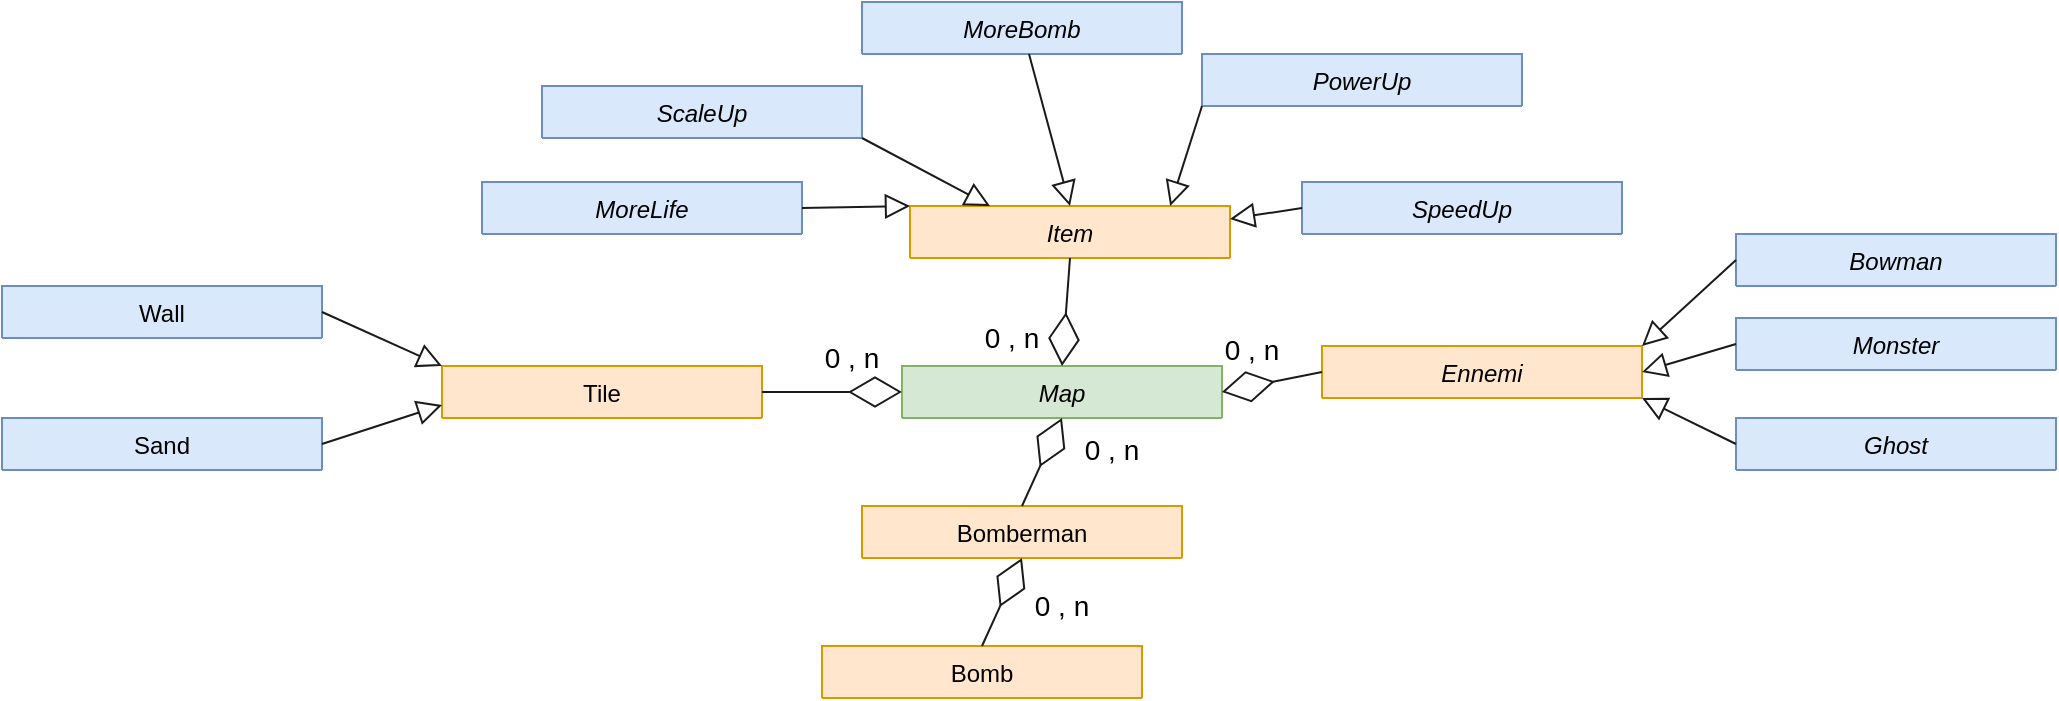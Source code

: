 <mxfile version="16.5.1" type="device"><diagram id="C5RBs43oDa-KdzZeNtuy" name="Page-1"><mxGraphModel dx="1609" dy="1708" grid="1" gridSize="10" guides="1" tooltips="1" connect="1" arrows="1" fold="1" page="1" pageScale="1" pageWidth="827" pageHeight="1169" math="0" shadow="0"><root><mxCell id="WIyWlLk6GJQsqaUBKTNV-0"/><mxCell id="WIyWlLk6GJQsqaUBKTNV-1" parent="WIyWlLk6GJQsqaUBKTNV-0"/><mxCell id="zkfFHV4jXpPFQw0GAbJ--0" value="Map" style="swimlane;fontStyle=2;align=center;verticalAlign=top;childLayout=stackLayout;horizontal=1;startSize=26;horizontalStack=0;resizeParent=1;resizeLast=0;collapsible=1;marginBottom=0;rounded=0;shadow=0;strokeWidth=1;fillColor=#d5e8d4;strokeColor=#82b366;" parent="WIyWlLk6GJQsqaUBKTNV-1" vertex="1" collapsed="1"><mxGeometry x="410" y="130" width="160" height="26" as="geometry"><mxRectangle x="190" y="70" width="160" height="186" as="alternateBounds"/></mxGeometry></mxCell><mxCell id="zkfFHV4jXpPFQw0GAbJ--1" value="- nbColonne : Entier" style="text;align=left;verticalAlign=top;spacingLeft=4;spacingRight=4;overflow=hidden;rotatable=0;points=[[0,0.5],[1,0.5]];portConstraint=eastwest;" parent="zkfFHV4jXpPFQw0GAbJ--0" vertex="1"><mxGeometry y="26" width="160" height="26" as="geometry"/></mxCell><mxCell id="zkfFHV4jXpPFQw0GAbJ--2" value="- nbLigne : Entier&#10;&#10;- objectif : Tuile " style="text;align=left;verticalAlign=top;spacingLeft=4;spacingRight=4;overflow=hidden;rotatable=0;points=[[0,0.5],[1,0.5]];portConstraint=eastwest;rounded=0;shadow=0;html=0;" parent="zkfFHV4jXpPFQw0GAbJ--0" vertex="1"><mxGeometry y="52" width="160" height="58" as="geometry"/></mxCell><mxCell id="zkfFHV4jXpPFQw0GAbJ--4" value="" style="line;html=1;strokeWidth=1;align=left;verticalAlign=middle;spacingTop=-1;spacingLeft=3;spacingRight=3;rotatable=0;labelPosition=right;points=[];portConstraint=eastwest;" parent="zkfFHV4jXpPFQw0GAbJ--0" vertex="1"><mxGeometry y="110" width="160" height="8" as="geometry"/></mxCell><mxCell id="zkfFHV4jXpPFQw0GAbJ--5" value="+afficher(Map) : -&#10;&#10;" style="text;align=left;verticalAlign=top;spacingLeft=4;spacingRight=4;overflow=hidden;rotatable=0;points=[[0,0.5],[1,0.5]];portConstraint=eastwest;" parent="zkfFHV4jXpPFQw0GAbJ--0" vertex="1"><mxGeometry y="118" width="160" height="58" as="geometry"/></mxCell><mxCell id="zkfFHV4jXpPFQw0GAbJ--6" value="Tile" style="swimlane;fontStyle=0;align=center;verticalAlign=top;childLayout=stackLayout;horizontal=1;startSize=26;horizontalStack=0;resizeParent=1;resizeLast=0;collapsible=1;marginBottom=0;rounded=0;shadow=0;strokeWidth=1;fillColor=#ffe6cc;strokeColor=#d79b00;" parent="WIyWlLk6GJQsqaUBKTNV-1" vertex="1" collapsed="1"><mxGeometry x="180" y="130" width="160" height="26" as="geometry"><mxRectangle x="-10" y="166" width="160" height="120" as="alternateBounds"/></mxGeometry></mxCell><mxCell id="zkfFHV4jXpPFQw0GAbJ--7" value="- x : Entier" style="text;align=left;verticalAlign=top;spacingLeft=4;spacingRight=4;overflow=hidden;rotatable=0;points=[[0,0.5],[1,0.5]];portConstraint=eastwest;" parent="zkfFHV4jXpPFQw0GAbJ--6" vertex="1"><mxGeometry y="26" width="160" height="26" as="geometry"/></mxCell><mxCell id="zkfFHV4jXpPFQw0GAbJ--8" value="- y : Entier" style="text;align=left;verticalAlign=top;spacingLeft=4;spacingRight=4;overflow=hidden;rotatable=0;points=[[0,0.5],[1,0.5]];portConstraint=eastwest;rounded=0;shadow=0;html=0;" parent="zkfFHV4jXpPFQw0GAbJ--6" vertex="1"><mxGeometry y="52" width="160" height="26" as="geometry"/></mxCell><mxCell id="zkfFHV4jXpPFQw0GAbJ--9" value="" style="line;html=1;strokeWidth=1;align=left;verticalAlign=middle;spacingTop=-1;spacingLeft=3;spacingRight=3;rotatable=0;labelPosition=right;points=[];portConstraint=eastwest;" parent="zkfFHV4jXpPFQw0GAbJ--6" vertex="1"><mxGeometry y="78" width="160" height="8" as="geometry"/></mxCell><mxCell id="zkfFHV4jXpPFQw0GAbJ--10" value="+ afficher(Tuile) : -" style="text;align=left;verticalAlign=top;spacingLeft=4;spacingRight=4;overflow=hidden;rotatable=0;points=[[0,0.5],[1,0.5]];portConstraint=eastwest;fontStyle=0" parent="zkfFHV4jXpPFQw0GAbJ--6" vertex="1"><mxGeometry y="86" width="160" height="26" as="geometry"/></mxCell><mxCell id="NHbOJ3WCPPCF2CSGAgJi-5" value="Wall" style="swimlane;fontStyle=0;align=center;verticalAlign=top;childLayout=stackLayout;horizontal=1;startSize=26;horizontalStack=0;resizeParent=1;resizeLast=0;collapsible=1;marginBottom=0;rounded=0;shadow=0;strokeWidth=1;fillColor=#dae8fc;strokeColor=#6c8ebf;" parent="WIyWlLk6GJQsqaUBKTNV-1" vertex="1" collapsed="1"><mxGeometry x="-40" y="90" width="160" height="26" as="geometry"><mxRectangle x="-80" y="90" width="160" height="120" as="alternateBounds"/></mxGeometry></mxCell><mxCell id="NHbOJ3WCPPCF2CSGAgJi-6" value="- x : Entier" style="text;align=left;verticalAlign=top;spacingLeft=4;spacingRight=4;overflow=hidden;rotatable=0;points=[[0,0.5],[1,0.5]];portConstraint=eastwest;" parent="NHbOJ3WCPPCF2CSGAgJi-5" vertex="1"><mxGeometry y="26" width="160" height="26" as="geometry"/></mxCell><mxCell id="NHbOJ3WCPPCF2CSGAgJi-7" value="- y : Entier" style="text;align=left;verticalAlign=top;spacingLeft=4;spacingRight=4;overflow=hidden;rotatable=0;points=[[0,0.5],[1,0.5]];portConstraint=eastwest;rounded=0;shadow=0;html=0;" parent="NHbOJ3WCPPCF2CSGAgJi-5" vertex="1"><mxGeometry y="52" width="160" height="26" as="geometry"/></mxCell><mxCell id="NHbOJ3WCPPCF2CSGAgJi-8" value="" style="line;html=1;strokeWidth=1;align=left;verticalAlign=middle;spacingTop=-1;spacingLeft=3;spacingRight=3;rotatable=0;labelPosition=right;points=[];portConstraint=eastwest;" parent="NHbOJ3WCPPCF2CSGAgJi-5" vertex="1"><mxGeometry y="78" width="160" height="8" as="geometry"/></mxCell><mxCell id="NHbOJ3WCPPCF2CSGAgJi-9" value="+ afficher(Tuile) : -" style="text;align=left;verticalAlign=top;spacingLeft=4;spacingRight=4;overflow=hidden;rotatable=0;points=[[0,0.5],[1,0.5]];portConstraint=eastwest;fontStyle=0" parent="NHbOJ3WCPPCF2CSGAgJi-5" vertex="1"><mxGeometry y="86" width="160" height="26" as="geometry"/></mxCell><mxCell id="NHbOJ3WCPPCF2CSGAgJi-10" value="Bomberman" style="swimlane;fontStyle=0;align=center;verticalAlign=top;childLayout=stackLayout;horizontal=1;startSize=26;horizontalStack=0;resizeParent=1;resizeLast=0;collapsible=1;marginBottom=0;rounded=0;shadow=0;strokeWidth=1;fillColor=#ffe6cc;strokeColor=#d79b00;" parent="WIyWlLk6GJQsqaUBKTNV-1" vertex="1" collapsed="1"><mxGeometry x="390" y="200" width="160" height="26" as="geometry"><mxRectangle x="240" y="360" width="160" height="310" as="alternateBounds"/></mxGeometry></mxCell><mxCell id="NHbOJ3WCPPCF2CSGAgJi-11" value="- PointDeVie : Entier" style="text;align=left;verticalAlign=top;spacingLeft=4;spacingRight=4;overflow=hidden;rotatable=0;points=[[0,0.5],[1,0.5]];portConstraint=eastwest;" parent="NHbOJ3WCPPCF2CSGAgJi-10" vertex="1"><mxGeometry y="26" width="160" height="26" as="geometry"/></mxCell><mxCell id="NHbOJ3WCPPCF2CSGAgJi-12" value="- NbBombe : Entier&#10;&#10;- Vitesse : Entier&#10;&#10;- Position : Position" style="text;align=left;verticalAlign=top;spacingLeft=4;spacingRight=4;overflow=hidden;rotatable=0;points=[[0,0.5],[1,0.5]];portConstraint=eastwest;rounded=0;shadow=0;html=0;" parent="NHbOJ3WCPPCF2CSGAgJi-10" vertex="1"><mxGeometry y="52" width="160" height="158" as="geometry"/></mxCell><mxCell id="NHbOJ3WCPPCF2CSGAgJi-13" value="" style="line;html=1;strokeWidth=1;align=left;verticalAlign=middle;spacingTop=-1;spacingLeft=3;spacingRight=3;rotatable=0;labelPosition=right;points=[];portConstraint=eastwest;" parent="NHbOJ3WCPPCF2CSGAgJi-10" vertex="1"><mxGeometry y="210" width="160" height="8" as="geometry"/></mxCell><mxCell id="NHbOJ3WCPPCF2CSGAgJi-14" value="+ deplacer() : -&#10;&#10;+ poserBombe(Bomb) : -&#10;&#10;+ afficher() : -&#10; " style="text;align=left;verticalAlign=top;spacingLeft=4;spacingRight=4;overflow=hidden;rotatable=0;points=[[0,0.5],[1,0.5]];portConstraint=eastwest;fontStyle=0" parent="NHbOJ3WCPPCF2CSGAgJi-10" vertex="1"><mxGeometry y="218" width="160" height="92" as="geometry"/></mxCell><mxCell id="NHbOJ3WCPPCF2CSGAgJi-15" value="Bomb" style="swimlane;fontStyle=0;align=center;verticalAlign=top;childLayout=stackLayout;horizontal=1;startSize=26;horizontalStack=0;resizeParent=1;resizeLast=0;collapsible=1;marginBottom=0;rounded=0;shadow=0;strokeWidth=1;fillColor=#ffe6cc;strokeColor=#d79b00;" parent="WIyWlLk6GJQsqaUBKTNV-1" vertex="1" collapsed="1"><mxGeometry x="370" y="270" width="160" height="26" as="geometry"><mxRectangle x="450" y="375" width="160" height="210" as="alternateBounds"/></mxGeometry></mxCell><mxCell id="NHbOJ3WCPPCF2CSGAgJi-16" value="- Puissance : Entier" style="text;align=left;verticalAlign=top;spacingLeft=4;spacingRight=4;overflow=hidden;rotatable=0;points=[[0,0.5],[1,0.5]];portConstraint=eastwest;" parent="NHbOJ3WCPPCF2CSGAgJi-15" vertex="1"><mxGeometry y="26" width="160" height="26" as="geometry"/></mxCell><mxCell id="NHbOJ3WCPPCF2CSGAgJi-17" value="- Portee : Entier&#10;&#10;" style="text;align=left;verticalAlign=top;spacingLeft=4;spacingRight=4;overflow=hidden;rotatable=0;points=[[0,0.5],[1,0.5]];portConstraint=eastwest;rounded=0;shadow=0;html=0;" parent="NHbOJ3WCPPCF2CSGAgJi-15" vertex="1"><mxGeometry y="52" width="160" height="38" as="geometry"/></mxCell><mxCell id="NHbOJ3WCPPCF2CSGAgJi-18" value="" style="line;html=1;strokeWidth=1;align=left;verticalAlign=middle;spacingTop=-1;spacingLeft=3;spacingRight=3;rotatable=0;labelPosition=right;points=[];portConstraint=eastwest;" parent="NHbOJ3WCPPCF2CSGAgJi-15" vertex="1"><mxGeometry y="90" width="160" height="8" as="geometry"/></mxCell><mxCell id="NHbOJ3WCPPCF2CSGAgJi-19" value="+ deplacer() : -&#10;&#10;+ poserBombe(Bomb) : -&#10;&#10;+ afficher() : -&#10; " style="text;align=left;verticalAlign=top;spacingLeft=4;spacingRight=4;overflow=hidden;rotatable=0;points=[[0,0.5],[1,0.5]];portConstraint=eastwest;fontStyle=0" parent="NHbOJ3WCPPCF2CSGAgJi-15" vertex="1"><mxGeometry y="98" width="160" height="92" as="geometry"/></mxCell><mxCell id="KACRvZ7iOCRX0I3Hwts3-0" value="Monster" style="swimlane;fontStyle=2;align=center;verticalAlign=top;childLayout=stackLayout;horizontal=1;startSize=26;horizontalStack=0;resizeParent=1;resizeLast=0;collapsible=1;marginBottom=0;rounded=0;shadow=0;strokeWidth=1;fillColor=#dae8fc;strokeColor=#6c8ebf;" parent="WIyWlLk6GJQsqaUBKTNV-1" vertex="1" collapsed="1"><mxGeometry x="827" y="106" width="160" height="26" as="geometry"><mxRectangle x="980" y="90" width="160" height="186" as="alternateBounds"/></mxGeometry></mxCell><mxCell id="KACRvZ7iOCRX0I3Hwts3-1" value="- nbvie : Entier" style="text;align=left;verticalAlign=top;spacingLeft=4;spacingRight=4;overflow=hidden;rotatable=0;points=[[0,0.5],[1,0.5]];portConstraint=eastwest;" parent="KACRvZ7iOCRX0I3Hwts3-0" vertex="1"><mxGeometry y="26" width="160" height="26" as="geometry"/></mxCell><mxCell id="KACRvZ7iOCRX0I3Hwts3-2" value="- nbLigne : Entier&#10;&#10;- objectif : Tuile " style="text;align=left;verticalAlign=top;spacingLeft=4;spacingRight=4;overflow=hidden;rotatable=0;points=[[0,0.5],[1,0.5]];portConstraint=eastwest;rounded=0;shadow=0;html=0;" parent="KACRvZ7iOCRX0I3Hwts3-0" vertex="1"><mxGeometry y="52" width="160" height="58" as="geometry"/></mxCell><mxCell id="KACRvZ7iOCRX0I3Hwts3-3" value="" style="line;html=1;strokeWidth=1;align=left;verticalAlign=middle;spacingTop=-1;spacingLeft=3;spacingRight=3;rotatable=0;labelPosition=right;points=[];portConstraint=eastwest;" parent="KACRvZ7iOCRX0I3Hwts3-0" vertex="1"><mxGeometry y="110" width="160" height="8" as="geometry"/></mxCell><mxCell id="KACRvZ7iOCRX0I3Hwts3-4" value="+afficher(Monster) : -&#10;&#10;" style="text;align=left;verticalAlign=top;spacingLeft=4;spacingRight=4;overflow=hidden;rotatable=0;points=[[0,0.5],[1,0.5]];portConstraint=eastwest;" parent="KACRvZ7iOCRX0I3Hwts3-0" vertex="1"><mxGeometry y="118" width="160" height="58" as="geometry"/></mxCell><mxCell id="KACRvZ7iOCRX0I3Hwts3-5" value="Bowman" style="swimlane;fontStyle=2;align=center;verticalAlign=top;childLayout=stackLayout;horizontal=1;startSize=26;horizontalStack=0;resizeParent=1;resizeLast=0;collapsible=1;marginBottom=0;rounded=0;shadow=0;strokeWidth=1;fillColor=#dae8fc;strokeColor=#6c8ebf;" parent="WIyWlLk6GJQsqaUBKTNV-1" vertex="1" collapsed="1"><mxGeometry x="827" y="64" width="160" height="26" as="geometry"><mxRectangle x="770" y="10" width="160" height="186" as="alternateBounds"/></mxGeometry></mxCell><mxCell id="KACRvZ7iOCRX0I3Hwts3-6" value="- nbColonne : Entier" style="text;align=left;verticalAlign=top;spacingLeft=4;spacingRight=4;overflow=hidden;rotatable=0;points=[[0,0.5],[1,0.5]];portConstraint=eastwest;" parent="KACRvZ7iOCRX0I3Hwts3-5" vertex="1"><mxGeometry y="26" width="160" height="26" as="geometry"/></mxCell><mxCell id="KACRvZ7iOCRX0I3Hwts3-7" value="- nbLigne : Entier&#10;&#10;- objectif : Tuile " style="text;align=left;verticalAlign=top;spacingLeft=4;spacingRight=4;overflow=hidden;rotatable=0;points=[[0,0.5],[1,0.5]];portConstraint=eastwest;rounded=0;shadow=0;html=0;" parent="KACRvZ7iOCRX0I3Hwts3-5" vertex="1"><mxGeometry y="52" width="160" height="58" as="geometry"/></mxCell><mxCell id="KACRvZ7iOCRX0I3Hwts3-8" value="" style="line;html=1;strokeWidth=1;align=left;verticalAlign=middle;spacingTop=-1;spacingLeft=3;spacingRight=3;rotatable=0;labelPosition=right;points=[];portConstraint=eastwest;" parent="KACRvZ7iOCRX0I3Hwts3-5" vertex="1"><mxGeometry y="110" width="160" height="8" as="geometry"/></mxCell><mxCell id="KACRvZ7iOCRX0I3Hwts3-9" value="+afficher(Map) : -&#10;&#10;" style="text;align=left;verticalAlign=top;spacingLeft=4;spacingRight=4;overflow=hidden;rotatable=0;points=[[0,0.5],[1,0.5]];portConstraint=eastwest;" parent="KACRvZ7iOCRX0I3Hwts3-5" vertex="1"><mxGeometry y="118" width="160" height="58" as="geometry"/></mxCell><mxCell id="KACRvZ7iOCRX0I3Hwts3-10" value="Ghost" style="swimlane;fontStyle=2;align=center;verticalAlign=top;childLayout=stackLayout;horizontal=1;startSize=26;horizontalStack=0;resizeParent=1;resizeLast=0;collapsible=1;marginBottom=0;rounded=0;shadow=0;strokeWidth=1;fillColor=#dae8fc;strokeColor=#6c8ebf;" parent="WIyWlLk6GJQsqaUBKTNV-1" vertex="1" collapsed="1"><mxGeometry x="827" y="156" width="160" height="26" as="geometry"><mxRectangle x="770" y="270" width="160" height="186" as="alternateBounds"/></mxGeometry></mxCell><mxCell id="KACRvZ7iOCRX0I3Hwts3-11" value="- nbColonne : Entier" style="text;align=left;verticalAlign=top;spacingLeft=4;spacingRight=4;overflow=hidden;rotatable=0;points=[[0,0.5],[1,0.5]];portConstraint=eastwest;" parent="KACRvZ7iOCRX0I3Hwts3-10" vertex="1"><mxGeometry y="26" width="160" height="26" as="geometry"/></mxCell><mxCell id="KACRvZ7iOCRX0I3Hwts3-12" value="- nbLigne : Entier&#10;&#10;- objectif : Tuile " style="text;align=left;verticalAlign=top;spacingLeft=4;spacingRight=4;overflow=hidden;rotatable=0;points=[[0,0.5],[1,0.5]];portConstraint=eastwest;rounded=0;shadow=0;html=0;" parent="KACRvZ7iOCRX0I3Hwts3-10" vertex="1"><mxGeometry y="52" width="160" height="58" as="geometry"/></mxCell><mxCell id="KACRvZ7iOCRX0I3Hwts3-13" value="" style="line;html=1;strokeWidth=1;align=left;verticalAlign=middle;spacingTop=-1;spacingLeft=3;spacingRight=3;rotatable=0;labelPosition=right;points=[];portConstraint=eastwest;" parent="KACRvZ7iOCRX0I3Hwts3-10" vertex="1"><mxGeometry y="110" width="160" height="8" as="geometry"/></mxCell><mxCell id="KACRvZ7iOCRX0I3Hwts3-14" value="+afficher(Map) : -&#10;&#10;" style="text;align=left;verticalAlign=top;spacingLeft=4;spacingRight=4;overflow=hidden;rotatable=0;points=[[0,0.5],[1,0.5]];portConstraint=eastwest;" parent="KACRvZ7iOCRX0I3Hwts3-10" vertex="1"><mxGeometry y="118" width="160" height="58" as="geometry"/></mxCell><mxCell id="KACRvZ7iOCRX0I3Hwts3-15" value="Ennemi" style="swimlane;fontStyle=2;align=center;verticalAlign=top;childLayout=stackLayout;horizontal=1;startSize=26;horizontalStack=0;resizeParent=1;resizeLast=0;collapsible=1;marginBottom=0;rounded=0;shadow=0;strokeWidth=1;fillColor=#ffe6cc;strokeColor=#d79b00;" parent="WIyWlLk6GJQsqaUBKTNV-1" vertex="1" collapsed="1"><mxGeometry x="620" y="120" width="160" height="26" as="geometry"><mxRectangle x="630" y="204" width="160" height="186" as="alternateBounds"/></mxGeometry></mxCell><mxCell id="KACRvZ7iOCRX0I3Hwts3-16" value="- nbColonne : Entier" style="text;align=left;verticalAlign=top;spacingLeft=4;spacingRight=4;overflow=hidden;rotatable=0;points=[[0,0.5],[1,0.5]];portConstraint=eastwest;" parent="KACRvZ7iOCRX0I3Hwts3-15" vertex="1"><mxGeometry y="26" width="160" height="26" as="geometry"/></mxCell><mxCell id="KACRvZ7iOCRX0I3Hwts3-17" value="- nbLigne : Entier&#10;&#10;- objectif : Tuile " style="text;align=left;verticalAlign=top;spacingLeft=4;spacingRight=4;overflow=hidden;rotatable=0;points=[[0,0.5],[1,0.5]];portConstraint=eastwest;rounded=0;shadow=0;html=0;" parent="KACRvZ7iOCRX0I3Hwts3-15" vertex="1"><mxGeometry y="52" width="160" height="58" as="geometry"/></mxCell><mxCell id="KACRvZ7iOCRX0I3Hwts3-18" value="" style="line;html=1;strokeWidth=1;align=left;verticalAlign=middle;spacingTop=-1;spacingLeft=3;spacingRight=3;rotatable=0;labelPosition=right;points=[];portConstraint=eastwest;" parent="KACRvZ7iOCRX0I3Hwts3-15" vertex="1"><mxGeometry y="110" width="160" height="8" as="geometry"/></mxCell><mxCell id="KACRvZ7iOCRX0I3Hwts3-19" value="+afficher(Map) : -&#10;&#10;" style="text;align=left;verticalAlign=top;spacingLeft=4;spacingRight=4;overflow=hidden;rotatable=0;points=[[0,0.5],[1,0.5]];portConstraint=eastwest;" parent="KACRvZ7iOCRX0I3Hwts3-15" vertex="1"><mxGeometry y="118" width="160" height="58" as="geometry"/></mxCell><mxCell id="KACRvZ7iOCRX0I3Hwts3-20" value="" style="html=1;verticalAlign=bottom;labelBackgroundColor=none;endArrow=block;endFill=0;rounded=0;exitX=0;exitY=0.5;exitDx=0;exitDy=0;strokeColor=#1A1A1A;entryX=1;entryY=0;entryDx=0;entryDy=0;endSize=10;" parent="WIyWlLk6GJQsqaUBKTNV-1" source="KACRvZ7iOCRX0I3Hwts3-5" target="KACRvZ7iOCRX0I3Hwts3-15" edge="1"><mxGeometry width="160" relative="1" as="geometry"><mxPoint x="580" y="280" as="sourcePoint"/><mxPoint x="740" y="190" as="targetPoint"/></mxGeometry></mxCell><mxCell id="KACRvZ7iOCRX0I3Hwts3-21" value="" style="html=1;verticalAlign=bottom;labelBackgroundColor=none;endArrow=block;endFill=0;rounded=0;exitX=0;exitY=0.5;exitDx=0;exitDy=0;entryX=1;entryY=1;entryDx=0;entryDy=0;strokeColor=#1A1A1A;endSize=10;" parent="WIyWlLk6GJQsqaUBKTNV-1" source="KACRvZ7iOCRX0I3Hwts3-10" target="KACRvZ7iOCRX0I3Hwts3-15" edge="1"><mxGeometry width="160" relative="1" as="geometry"><mxPoint x="790" y="286" as="sourcePoint"/><mxPoint x="700" y="346" as="targetPoint"/></mxGeometry></mxCell><mxCell id="KACRvZ7iOCRX0I3Hwts3-22" value="" style="html=1;verticalAlign=bottom;labelBackgroundColor=none;endArrow=block;endFill=0;rounded=0;exitX=0;exitY=0.5;exitDx=0;exitDy=0;strokeColor=#1A1A1A;entryX=1;entryY=0.5;entryDx=0;entryDy=0;endSize=10;" parent="WIyWlLk6GJQsqaUBKTNV-1" source="KACRvZ7iOCRX0I3Hwts3-0" target="KACRvZ7iOCRX0I3Hwts3-15" edge="1"><mxGeometry width="160" relative="1" as="geometry"><mxPoint x="850" y="163" as="sourcePoint"/><mxPoint x="740" y="203" as="targetPoint"/></mxGeometry></mxCell><mxCell id="KACRvZ7iOCRX0I3Hwts3-24" value="" style="html=1;verticalAlign=bottom;labelBackgroundColor=none;endArrow=block;endFill=0;rounded=0;exitX=1;exitY=0.5;exitDx=0;exitDy=0;entryX=0;entryY=0;entryDx=0;entryDy=0;strokeColor=#1A1A1A;endSize=10;startSize=11;" parent="WIyWlLk6GJQsqaUBKTNV-1" source="NHbOJ3WCPPCF2CSGAgJi-5" target="zkfFHV4jXpPFQw0GAbJ--6" edge="1"><mxGeometry width="160" relative="1" as="geometry"><mxPoint x="165" y="209" as="sourcePoint"/><mxPoint x="75" y="269" as="targetPoint"/></mxGeometry></mxCell><mxCell id="KACRvZ7iOCRX0I3Hwts3-25" value="" style="endArrow=diamondThin;endFill=0;endSize=24;html=1;rounded=0;strokeColor=#1A1A1A;exitX=1;exitY=0.5;exitDx=0;exitDy=0;entryX=0;entryY=0.5;entryDx=0;entryDy=0;" parent="WIyWlLk6GJQsqaUBKTNV-1" source="zkfFHV4jXpPFQw0GAbJ--6" target="zkfFHV4jXpPFQw0GAbJ--0" edge="1"><mxGeometry width="160" relative="1" as="geometry"><mxPoint x="30" y="240" as="sourcePoint"/><mxPoint x="160" y="240" as="targetPoint"/></mxGeometry></mxCell><mxCell id="KACRvZ7iOCRX0I3Hwts3-26" value="ScaleUp" style="swimlane;fontStyle=2;align=center;verticalAlign=top;childLayout=stackLayout;horizontal=1;startSize=26;horizontalStack=0;resizeParent=1;resizeLast=0;collapsible=1;marginBottom=0;rounded=0;shadow=0;strokeWidth=1;fillColor=#dae8fc;strokeColor=#6c8ebf;" parent="WIyWlLk6GJQsqaUBKTNV-1" vertex="1" collapsed="1"><mxGeometry x="230" y="-10" width="160" height="26" as="geometry"><mxRectangle x="630" y="204" width="160" height="186" as="alternateBounds"/></mxGeometry></mxCell><mxCell id="KACRvZ7iOCRX0I3Hwts3-27" value="- nbColonne : Entier" style="text;align=left;verticalAlign=top;spacingLeft=4;spacingRight=4;overflow=hidden;rotatable=0;points=[[0,0.5],[1,0.5]];portConstraint=eastwest;" parent="KACRvZ7iOCRX0I3Hwts3-26" vertex="1"><mxGeometry y="26" width="160" height="26" as="geometry"/></mxCell><mxCell id="KACRvZ7iOCRX0I3Hwts3-28" value="- nbLigne : Entier&#10;&#10;- objectif : Tuile " style="text;align=left;verticalAlign=top;spacingLeft=4;spacingRight=4;overflow=hidden;rotatable=0;points=[[0,0.5],[1,0.5]];portConstraint=eastwest;rounded=0;shadow=0;html=0;" parent="KACRvZ7iOCRX0I3Hwts3-26" vertex="1"><mxGeometry y="52" width="160" height="58" as="geometry"/></mxCell><mxCell id="KACRvZ7iOCRX0I3Hwts3-29" value="" style="line;html=1;strokeWidth=1;align=left;verticalAlign=middle;spacingTop=-1;spacingLeft=3;spacingRight=3;rotatable=0;labelPosition=right;points=[];portConstraint=eastwest;" parent="KACRvZ7iOCRX0I3Hwts3-26" vertex="1"><mxGeometry y="110" width="160" height="8" as="geometry"/></mxCell><mxCell id="KACRvZ7iOCRX0I3Hwts3-30" value="+afficher(Map) : -&#10;&#10;" style="text;align=left;verticalAlign=top;spacingLeft=4;spacingRight=4;overflow=hidden;rotatable=0;points=[[0,0.5],[1,0.5]];portConstraint=eastwest;" parent="KACRvZ7iOCRX0I3Hwts3-26" vertex="1"><mxGeometry y="118" width="160" height="58" as="geometry"/></mxCell><mxCell id="KACRvZ7iOCRX0I3Hwts3-31" value="MoreLife" style="swimlane;fontStyle=2;align=center;verticalAlign=top;childLayout=stackLayout;horizontal=1;startSize=26;horizontalStack=0;resizeParent=1;resizeLast=0;collapsible=1;marginBottom=0;rounded=0;shadow=0;strokeWidth=1;fillColor=#dae8fc;strokeColor=#6c8ebf;" parent="WIyWlLk6GJQsqaUBKTNV-1" vertex="1" collapsed="1"><mxGeometry x="200" y="38" width="160" height="26" as="geometry"><mxRectangle x="630" y="204" width="160" height="186" as="alternateBounds"/></mxGeometry></mxCell><mxCell id="KACRvZ7iOCRX0I3Hwts3-32" value="- nbColonne : Entier" style="text;align=left;verticalAlign=top;spacingLeft=4;spacingRight=4;overflow=hidden;rotatable=0;points=[[0,0.5],[1,0.5]];portConstraint=eastwest;" parent="KACRvZ7iOCRX0I3Hwts3-31" vertex="1"><mxGeometry y="26" width="160" height="26" as="geometry"/></mxCell><mxCell id="KACRvZ7iOCRX0I3Hwts3-33" value="- nbLigne : Entier&#10;&#10;- objectif : Tuile " style="text;align=left;verticalAlign=top;spacingLeft=4;spacingRight=4;overflow=hidden;rotatable=0;points=[[0,0.5],[1,0.5]];portConstraint=eastwest;rounded=0;shadow=0;html=0;" parent="KACRvZ7iOCRX0I3Hwts3-31" vertex="1"><mxGeometry y="52" width="160" height="58" as="geometry"/></mxCell><mxCell id="KACRvZ7iOCRX0I3Hwts3-34" value="" style="line;html=1;strokeWidth=1;align=left;verticalAlign=middle;spacingTop=-1;spacingLeft=3;spacingRight=3;rotatable=0;labelPosition=right;points=[];portConstraint=eastwest;" parent="KACRvZ7iOCRX0I3Hwts3-31" vertex="1"><mxGeometry y="110" width="160" height="8" as="geometry"/></mxCell><mxCell id="KACRvZ7iOCRX0I3Hwts3-35" value="+afficher(Map) : -&#10;&#10;" style="text;align=left;verticalAlign=top;spacingLeft=4;spacingRight=4;overflow=hidden;rotatable=0;points=[[0,0.5],[1,0.5]];portConstraint=eastwest;" parent="KACRvZ7iOCRX0I3Hwts3-31" vertex="1"><mxGeometry y="118" width="160" height="58" as="geometry"/></mxCell><mxCell id="KACRvZ7iOCRX0I3Hwts3-36" value="MoreBomb" style="swimlane;fontStyle=2;align=center;verticalAlign=top;childLayout=stackLayout;horizontal=1;startSize=26;horizontalStack=0;resizeParent=1;resizeLast=0;collapsible=1;marginBottom=0;rounded=0;shadow=0;strokeWidth=1;fillColor=#dae8fc;strokeColor=#6c8ebf;" parent="WIyWlLk6GJQsqaUBKTNV-1" vertex="1" collapsed="1"><mxGeometry x="390" y="-52" width="160" height="26" as="geometry"><mxRectangle x="630" y="204" width="160" height="186" as="alternateBounds"/></mxGeometry></mxCell><mxCell id="KACRvZ7iOCRX0I3Hwts3-37" value="- nbColonne : Entier" style="text;align=left;verticalAlign=top;spacingLeft=4;spacingRight=4;overflow=hidden;rotatable=0;points=[[0,0.5],[1,0.5]];portConstraint=eastwest;" parent="KACRvZ7iOCRX0I3Hwts3-36" vertex="1"><mxGeometry y="26" width="160" height="26" as="geometry"/></mxCell><mxCell id="KACRvZ7iOCRX0I3Hwts3-38" value="- nbLigne : Entier&#10;&#10;- objectif : Tuile " style="text;align=left;verticalAlign=top;spacingLeft=4;spacingRight=4;overflow=hidden;rotatable=0;points=[[0,0.5],[1,0.5]];portConstraint=eastwest;rounded=0;shadow=0;html=0;" parent="KACRvZ7iOCRX0I3Hwts3-36" vertex="1"><mxGeometry y="52" width="160" height="58" as="geometry"/></mxCell><mxCell id="KACRvZ7iOCRX0I3Hwts3-39" value="" style="line;html=1;strokeWidth=1;align=left;verticalAlign=middle;spacingTop=-1;spacingLeft=3;spacingRight=3;rotatable=0;labelPosition=right;points=[];portConstraint=eastwest;" parent="KACRvZ7iOCRX0I3Hwts3-36" vertex="1"><mxGeometry y="110" width="160" height="8" as="geometry"/></mxCell><mxCell id="KACRvZ7iOCRX0I3Hwts3-40" value="+afficher(Map) : -&#10;&#10;" style="text;align=left;verticalAlign=top;spacingLeft=4;spacingRight=4;overflow=hidden;rotatable=0;points=[[0,0.5],[1,0.5]];portConstraint=eastwest;" parent="KACRvZ7iOCRX0I3Hwts3-36" vertex="1"><mxGeometry y="118" width="160" height="58" as="geometry"/></mxCell><mxCell id="KACRvZ7iOCRX0I3Hwts3-41" value="PowerUp" style="swimlane;fontStyle=2;align=center;verticalAlign=top;childLayout=stackLayout;horizontal=1;startSize=26;horizontalStack=0;resizeParent=1;resizeLast=0;collapsible=1;marginBottom=0;rounded=0;shadow=0;strokeWidth=1;fillColor=#dae8fc;strokeColor=#6c8ebf;" parent="WIyWlLk6GJQsqaUBKTNV-1" vertex="1" collapsed="1"><mxGeometry x="560" y="-26" width="160" height="26" as="geometry"><mxRectangle x="630" y="204" width="160" height="186" as="alternateBounds"/></mxGeometry></mxCell><mxCell id="KACRvZ7iOCRX0I3Hwts3-42" value="- nbColonne : Entier" style="text;align=left;verticalAlign=top;spacingLeft=4;spacingRight=4;overflow=hidden;rotatable=0;points=[[0,0.5],[1,0.5]];portConstraint=eastwest;" parent="KACRvZ7iOCRX0I3Hwts3-41" vertex="1"><mxGeometry y="26" width="160" height="26" as="geometry"/></mxCell><mxCell id="KACRvZ7iOCRX0I3Hwts3-43" value="- nbLigne : Entier&#10;&#10;- objectif : Tuile " style="text;align=left;verticalAlign=top;spacingLeft=4;spacingRight=4;overflow=hidden;rotatable=0;points=[[0,0.5],[1,0.5]];portConstraint=eastwest;rounded=0;shadow=0;html=0;" parent="KACRvZ7iOCRX0I3Hwts3-41" vertex="1"><mxGeometry y="52" width="160" height="58" as="geometry"/></mxCell><mxCell id="KACRvZ7iOCRX0I3Hwts3-44" value="" style="line;html=1;strokeWidth=1;align=left;verticalAlign=middle;spacingTop=-1;spacingLeft=3;spacingRight=3;rotatable=0;labelPosition=right;points=[];portConstraint=eastwest;" parent="KACRvZ7iOCRX0I3Hwts3-41" vertex="1"><mxGeometry y="110" width="160" height="8" as="geometry"/></mxCell><mxCell id="KACRvZ7iOCRX0I3Hwts3-45" value="+afficher(Map) : -&#10;&#10;" style="text;align=left;verticalAlign=top;spacingLeft=4;spacingRight=4;overflow=hidden;rotatable=0;points=[[0,0.5],[1,0.5]];portConstraint=eastwest;" parent="KACRvZ7iOCRX0I3Hwts3-41" vertex="1"><mxGeometry y="118" width="160" height="58" as="geometry"/></mxCell><mxCell id="KACRvZ7iOCRX0I3Hwts3-46" value="Item" style="swimlane;fontStyle=2;align=center;verticalAlign=top;childLayout=stackLayout;horizontal=1;startSize=26;horizontalStack=0;resizeParent=1;resizeLast=0;collapsible=1;marginBottom=0;rounded=0;shadow=0;strokeWidth=1;fillColor=#ffe6cc;strokeColor=#d79b00;" parent="WIyWlLk6GJQsqaUBKTNV-1" vertex="1" collapsed="1"><mxGeometry x="414" y="50" width="160" height="26" as="geometry"><mxRectangle x="630" y="204" width="160" height="186" as="alternateBounds"/></mxGeometry></mxCell><mxCell id="KACRvZ7iOCRX0I3Hwts3-47" value="- nbColonne : Entier" style="text;align=left;verticalAlign=top;spacingLeft=4;spacingRight=4;overflow=hidden;rotatable=0;points=[[0,0.5],[1,0.5]];portConstraint=eastwest;" parent="KACRvZ7iOCRX0I3Hwts3-46" vertex="1"><mxGeometry y="26" width="160" height="26" as="geometry"/></mxCell><mxCell id="KACRvZ7iOCRX0I3Hwts3-48" value="- nbLigne : Entier&#10;&#10;- objectif : Tuile " style="text;align=left;verticalAlign=top;spacingLeft=4;spacingRight=4;overflow=hidden;rotatable=0;points=[[0,0.5],[1,0.5]];portConstraint=eastwest;rounded=0;shadow=0;html=0;" parent="KACRvZ7iOCRX0I3Hwts3-46" vertex="1"><mxGeometry y="52" width="160" height="58" as="geometry"/></mxCell><mxCell id="KACRvZ7iOCRX0I3Hwts3-49" value="" style="line;html=1;strokeWidth=1;align=left;verticalAlign=middle;spacingTop=-1;spacingLeft=3;spacingRight=3;rotatable=0;labelPosition=right;points=[];portConstraint=eastwest;" parent="KACRvZ7iOCRX0I3Hwts3-46" vertex="1"><mxGeometry y="110" width="160" height="8" as="geometry"/></mxCell><mxCell id="KACRvZ7iOCRX0I3Hwts3-50" value="+afficher(Map) : -&#10;&#10;" style="text;align=left;verticalAlign=top;spacingLeft=4;spacingRight=4;overflow=hidden;rotatable=0;points=[[0,0.5],[1,0.5]];portConstraint=eastwest;" parent="KACRvZ7iOCRX0I3Hwts3-46" vertex="1"><mxGeometry y="118" width="160" height="58" as="geometry"/></mxCell><mxCell id="KACRvZ7iOCRX0I3Hwts3-51" value="SpeedUp" style="swimlane;fontStyle=2;align=center;verticalAlign=top;childLayout=stackLayout;horizontal=1;startSize=26;horizontalStack=0;resizeParent=1;resizeLast=0;collapsible=1;marginBottom=0;rounded=0;shadow=0;strokeWidth=1;fillColor=#dae8fc;strokeColor=#6c8ebf;" parent="WIyWlLk6GJQsqaUBKTNV-1" vertex="1" collapsed="1"><mxGeometry x="610" y="38" width="160" height="26" as="geometry"><mxRectangle x="630" y="204" width="160" height="186" as="alternateBounds"/></mxGeometry></mxCell><mxCell id="KACRvZ7iOCRX0I3Hwts3-52" value="- nbColonne : Entier" style="text;align=left;verticalAlign=top;spacingLeft=4;spacingRight=4;overflow=hidden;rotatable=0;points=[[0,0.5],[1,0.5]];portConstraint=eastwest;" parent="KACRvZ7iOCRX0I3Hwts3-51" vertex="1"><mxGeometry y="26" width="160" height="26" as="geometry"/></mxCell><mxCell id="KACRvZ7iOCRX0I3Hwts3-53" value="- nbLigne : Entier&#10;&#10;- objectif : Tuile " style="text;align=left;verticalAlign=top;spacingLeft=4;spacingRight=4;overflow=hidden;rotatable=0;points=[[0,0.5],[1,0.5]];portConstraint=eastwest;rounded=0;shadow=0;html=0;" parent="KACRvZ7iOCRX0I3Hwts3-51" vertex="1"><mxGeometry y="52" width="160" height="58" as="geometry"/></mxCell><mxCell id="KACRvZ7iOCRX0I3Hwts3-54" value="" style="line;html=1;strokeWidth=1;align=left;verticalAlign=middle;spacingTop=-1;spacingLeft=3;spacingRight=3;rotatable=0;labelPosition=right;points=[];portConstraint=eastwest;" parent="KACRvZ7iOCRX0I3Hwts3-51" vertex="1"><mxGeometry y="110" width="160" height="8" as="geometry"/></mxCell><mxCell id="KACRvZ7iOCRX0I3Hwts3-55" value="+afficher(Map) : -&#10;&#10;" style="text;align=left;verticalAlign=top;spacingLeft=4;spacingRight=4;overflow=hidden;rotatable=0;points=[[0,0.5],[1,0.5]];portConstraint=eastwest;" parent="KACRvZ7iOCRX0I3Hwts3-51" vertex="1"><mxGeometry y="118" width="160" height="58" as="geometry"/></mxCell><mxCell id="KACRvZ7iOCRX0I3Hwts3-56" value="" style="html=1;verticalAlign=bottom;labelBackgroundColor=none;endArrow=block;endFill=0;rounded=0;exitX=1;exitY=1;exitDx=0;exitDy=0;strokeColor=#1A1A1A;entryX=0.25;entryY=0;entryDx=0;entryDy=0;endSize=10;" parent="WIyWlLk6GJQsqaUBKTNV-1" source="KACRvZ7iOCRX0I3Hwts3-26" target="KACRvZ7iOCRX0I3Hwts3-46" edge="1"><mxGeometry width="160" relative="1" as="geometry"><mxPoint x="530" y="81" as="sourcePoint"/><mxPoint x="510" y="120" as="targetPoint"/></mxGeometry></mxCell><mxCell id="KACRvZ7iOCRX0I3Hwts3-57" value="" style="html=1;verticalAlign=bottom;labelBackgroundColor=none;endArrow=block;endFill=0;rounded=0;strokeColor=#1A1A1A;entryX=0.5;entryY=0;entryDx=0;entryDy=0;endSize=10;" parent="WIyWlLk6GJQsqaUBKTNV-1" source="KACRvZ7iOCRX0I3Hwts3-36" target="KACRvZ7iOCRX0I3Hwts3-46" edge="1"><mxGeometry width="160" relative="1" as="geometry"><mxPoint x="530" y="-39" as="sourcePoint"/><mxPoint x="510" as="targetPoint"/></mxGeometry></mxCell><mxCell id="KACRvZ7iOCRX0I3Hwts3-58" value="" style="html=1;verticalAlign=bottom;labelBackgroundColor=none;endArrow=block;endFill=0;rounded=0;exitX=0;exitY=1;exitDx=0;exitDy=0;strokeColor=#1A1A1A;entryX=0.813;entryY=0;entryDx=0;entryDy=0;endSize=10;entryPerimeter=0;" parent="WIyWlLk6GJQsqaUBKTNV-1" source="KACRvZ7iOCRX0I3Hwts3-41" target="KACRvZ7iOCRX0I3Hwts3-46" edge="1"><mxGeometry width="160" relative="1" as="geometry"><mxPoint x="580" y="-56.5" as="sourcePoint"/><mxPoint x="560" y="-17.5" as="targetPoint"/></mxGeometry></mxCell><mxCell id="KACRvZ7iOCRX0I3Hwts3-59" value="" style="html=1;verticalAlign=bottom;labelBackgroundColor=none;endArrow=block;endFill=0;rounded=0;exitX=1;exitY=0.5;exitDx=0;exitDy=0;strokeColor=#1A1A1A;entryX=0;entryY=0;entryDx=0;entryDy=0;endSize=10;" parent="WIyWlLk6GJQsqaUBKTNV-1" source="KACRvZ7iOCRX0I3Hwts3-31" target="KACRvZ7iOCRX0I3Hwts3-46" edge="1"><mxGeometry width="160" relative="1" as="geometry"><mxPoint x="400" y="63.5" as="sourcePoint"/><mxPoint x="380" y="102.5" as="targetPoint"/></mxGeometry></mxCell><mxCell id="KACRvZ7iOCRX0I3Hwts3-60" value="" style="html=1;verticalAlign=bottom;labelBackgroundColor=none;endArrow=block;endFill=0;rounded=0;exitX=0;exitY=0.5;exitDx=0;exitDy=0;strokeColor=#1A1A1A;entryX=1;entryY=0.25;entryDx=0;entryDy=0;endSize=10;" parent="WIyWlLk6GJQsqaUBKTNV-1" source="KACRvZ7iOCRX0I3Hwts3-51" target="KACRvZ7iOCRX0I3Hwts3-46" edge="1"><mxGeometry width="160" relative="1" as="geometry"><mxPoint x="640" y="-24" as="sourcePoint"/><mxPoint x="620" y="15" as="targetPoint"/></mxGeometry></mxCell><mxCell id="KACRvZ7iOCRX0I3Hwts3-61" value="" style="endArrow=diamondThin;endFill=0;endSize=24;html=1;rounded=0;strokeColor=#1A1A1A;exitX=0;exitY=0.5;exitDx=0;exitDy=0;entryX=1;entryY=0.5;entryDx=0;entryDy=0;" parent="WIyWlLk6GJQsqaUBKTNV-1" source="KACRvZ7iOCRX0I3Hwts3-15" target="zkfFHV4jXpPFQw0GAbJ--0" edge="1"><mxGeometry width="160" relative="1" as="geometry"><mxPoint x="470" y="252.5" as="sourcePoint"/><mxPoint x="560" y="213.5" as="targetPoint"/></mxGeometry></mxCell><mxCell id="KACRvZ7iOCRX0I3Hwts3-62" value="" style="endArrow=diamondThin;endFill=0;endSize=24;html=1;rounded=0;strokeColor=#1A1A1A;exitX=0.5;exitY=1;exitDx=0;exitDy=0;entryX=0.5;entryY=0;entryDx=0;entryDy=0;" parent="WIyWlLk6GJQsqaUBKTNV-1" source="KACRvZ7iOCRX0I3Hwts3-46" target="zkfFHV4jXpPFQw0GAbJ--0" edge="1"><mxGeometry width="160" relative="1" as="geometry"><mxPoint x="340" y="220" as="sourcePoint"/><mxPoint x="430" y="181" as="targetPoint"/></mxGeometry></mxCell><mxCell id="KACRvZ7iOCRX0I3Hwts3-63" value="" style="endArrow=diamondThin;endFill=0;endSize=24;html=1;rounded=0;strokeColor=#1A1A1A;exitX=0.5;exitY=0;exitDx=0;exitDy=0;entryX=0.5;entryY=1;entryDx=0;entryDy=0;" parent="WIyWlLk6GJQsqaUBKTNV-1" source="NHbOJ3WCPPCF2CSGAgJi-10" target="zkfFHV4jXpPFQw0GAbJ--0" edge="1"><mxGeometry width="160" relative="1" as="geometry"><mxPoint x="296" y="200" as="sourcePoint"/><mxPoint x="470" y="160" as="targetPoint"/></mxGeometry></mxCell><mxCell id="KACRvZ7iOCRX0I3Hwts3-64" value="" style="endArrow=diamondThin;endFill=0;endSize=24;html=1;rounded=0;strokeColor=#1A1A1A;exitX=0.5;exitY=0;exitDx=0;exitDy=0;entryX=0.5;entryY=1;entryDx=0;entryDy=0;" parent="WIyWlLk6GJQsqaUBKTNV-1" source="NHbOJ3WCPPCF2CSGAgJi-15" target="NHbOJ3WCPPCF2CSGAgJi-10" edge="1"><mxGeometry width="160" relative="1" as="geometry"><mxPoint x="400" y="300" as="sourcePoint"/><mxPoint x="494" y="300" as="targetPoint"/></mxGeometry></mxCell><mxCell id="KACRvZ7iOCRX0I3Hwts3-66" value="Sand" style="swimlane;fontStyle=0;align=center;verticalAlign=top;childLayout=stackLayout;horizontal=1;startSize=26;horizontalStack=0;resizeParent=1;resizeLast=0;collapsible=1;marginBottom=0;rounded=0;shadow=0;strokeWidth=1;fillColor=#dae8fc;strokeColor=#6c8ebf;" parent="WIyWlLk6GJQsqaUBKTNV-1" vertex="1" collapsed="1"><mxGeometry x="-40" y="156" width="160" height="26" as="geometry"><mxRectangle x="-80" y="156" width="160" height="120" as="alternateBounds"/></mxGeometry></mxCell><mxCell id="KACRvZ7iOCRX0I3Hwts3-67" value="- x : Entier" style="text;align=left;verticalAlign=top;spacingLeft=4;spacingRight=4;overflow=hidden;rotatable=0;points=[[0,0.5],[1,0.5]];portConstraint=eastwest;" parent="KACRvZ7iOCRX0I3Hwts3-66" vertex="1"><mxGeometry y="26" width="160" height="26" as="geometry"/></mxCell><mxCell id="KACRvZ7iOCRX0I3Hwts3-68" value="- y : Entier" style="text;align=left;verticalAlign=top;spacingLeft=4;spacingRight=4;overflow=hidden;rotatable=0;points=[[0,0.5],[1,0.5]];portConstraint=eastwest;rounded=0;shadow=0;html=0;" parent="KACRvZ7iOCRX0I3Hwts3-66" vertex="1"><mxGeometry y="52" width="160" height="26" as="geometry"/></mxCell><mxCell id="KACRvZ7iOCRX0I3Hwts3-69" value="" style="line;html=1;strokeWidth=1;align=left;verticalAlign=middle;spacingTop=-1;spacingLeft=3;spacingRight=3;rotatable=0;labelPosition=right;points=[];portConstraint=eastwest;" parent="KACRvZ7iOCRX0I3Hwts3-66" vertex="1"><mxGeometry y="78" width="160" height="8" as="geometry"/></mxCell><mxCell id="KACRvZ7iOCRX0I3Hwts3-70" value="+ afficher(Tuile) : -" style="text;align=left;verticalAlign=top;spacingLeft=4;spacingRight=4;overflow=hidden;rotatable=0;points=[[0,0.5],[1,0.5]];portConstraint=eastwest;fontStyle=0" parent="KACRvZ7iOCRX0I3Hwts3-66" vertex="1"><mxGeometry y="86" width="160" height="26" as="geometry"/></mxCell><mxCell id="dBPMIIXjl-e1TjARYuPE-1" value="" style="html=1;verticalAlign=bottom;labelBackgroundColor=none;endArrow=block;endFill=0;rounded=0;exitX=1;exitY=0.5;exitDx=0;exitDy=0;entryX=0;entryY=0.75;entryDx=0;entryDy=0;strokeColor=#1A1A1A;endSize=10;startSize=11;" parent="WIyWlLk6GJQsqaUBKTNV-1" source="KACRvZ7iOCRX0I3Hwts3-66" target="zkfFHV4jXpPFQw0GAbJ--6" edge="1"><mxGeometry width="160" relative="1" as="geometry"><mxPoint x="90" y="93" as="sourcePoint"/><mxPoint x="170" y="159.5" as="targetPoint"/></mxGeometry></mxCell><mxCell id="yPFtfaA86lnLe1avdZS9-0" value="&lt;font style=&quot;font-size: 14px&quot;&gt;0 , n&lt;/font&gt;" style="text;html=1;strokeColor=none;fillColor=none;align=center;verticalAlign=middle;whiteSpace=wrap;rounded=0;" vertex="1" parent="WIyWlLk6GJQsqaUBKTNV-1"><mxGeometry x="360" y="116" width="50" height="20" as="geometry"/></mxCell><mxCell id="yPFtfaA86lnLe1avdZS9-2" value="&lt;font style=&quot;font-size: 14px&quot;&gt;0 , n&lt;/font&gt;" style="text;html=1;strokeColor=none;fillColor=none;align=center;verticalAlign=middle;whiteSpace=wrap;rounded=0;" vertex="1" parent="WIyWlLk6GJQsqaUBKTNV-1"><mxGeometry x="440" y="106" width="50" height="20" as="geometry"/></mxCell><mxCell id="yPFtfaA86lnLe1avdZS9-3" value="&lt;font style=&quot;font-size: 14px&quot;&gt;0 , n&lt;/font&gt;" style="text;html=1;strokeColor=none;fillColor=none;align=center;verticalAlign=middle;whiteSpace=wrap;rounded=0;" vertex="1" parent="WIyWlLk6GJQsqaUBKTNV-1"><mxGeometry x="560" y="112" width="50" height="20" as="geometry"/></mxCell><mxCell id="yPFtfaA86lnLe1avdZS9-4" value="&lt;font style=&quot;font-size: 14px&quot;&gt;0 , n&lt;/font&gt;" style="text;html=1;strokeColor=none;fillColor=none;align=center;verticalAlign=middle;whiteSpace=wrap;rounded=0;" vertex="1" parent="WIyWlLk6GJQsqaUBKTNV-1"><mxGeometry x="490" y="162" width="50" height="20" as="geometry"/></mxCell><mxCell id="yPFtfaA86lnLe1avdZS9-5" value="&lt;font style=&quot;font-size: 14px&quot;&gt;0 , n&lt;/font&gt;" style="text;html=1;strokeColor=none;fillColor=none;align=center;verticalAlign=middle;whiteSpace=wrap;rounded=0;" vertex="1" parent="WIyWlLk6GJQsqaUBKTNV-1"><mxGeometry x="465" y="240" width="50" height="20" as="geometry"/></mxCell></root></mxGraphModel></diagram></mxfile>